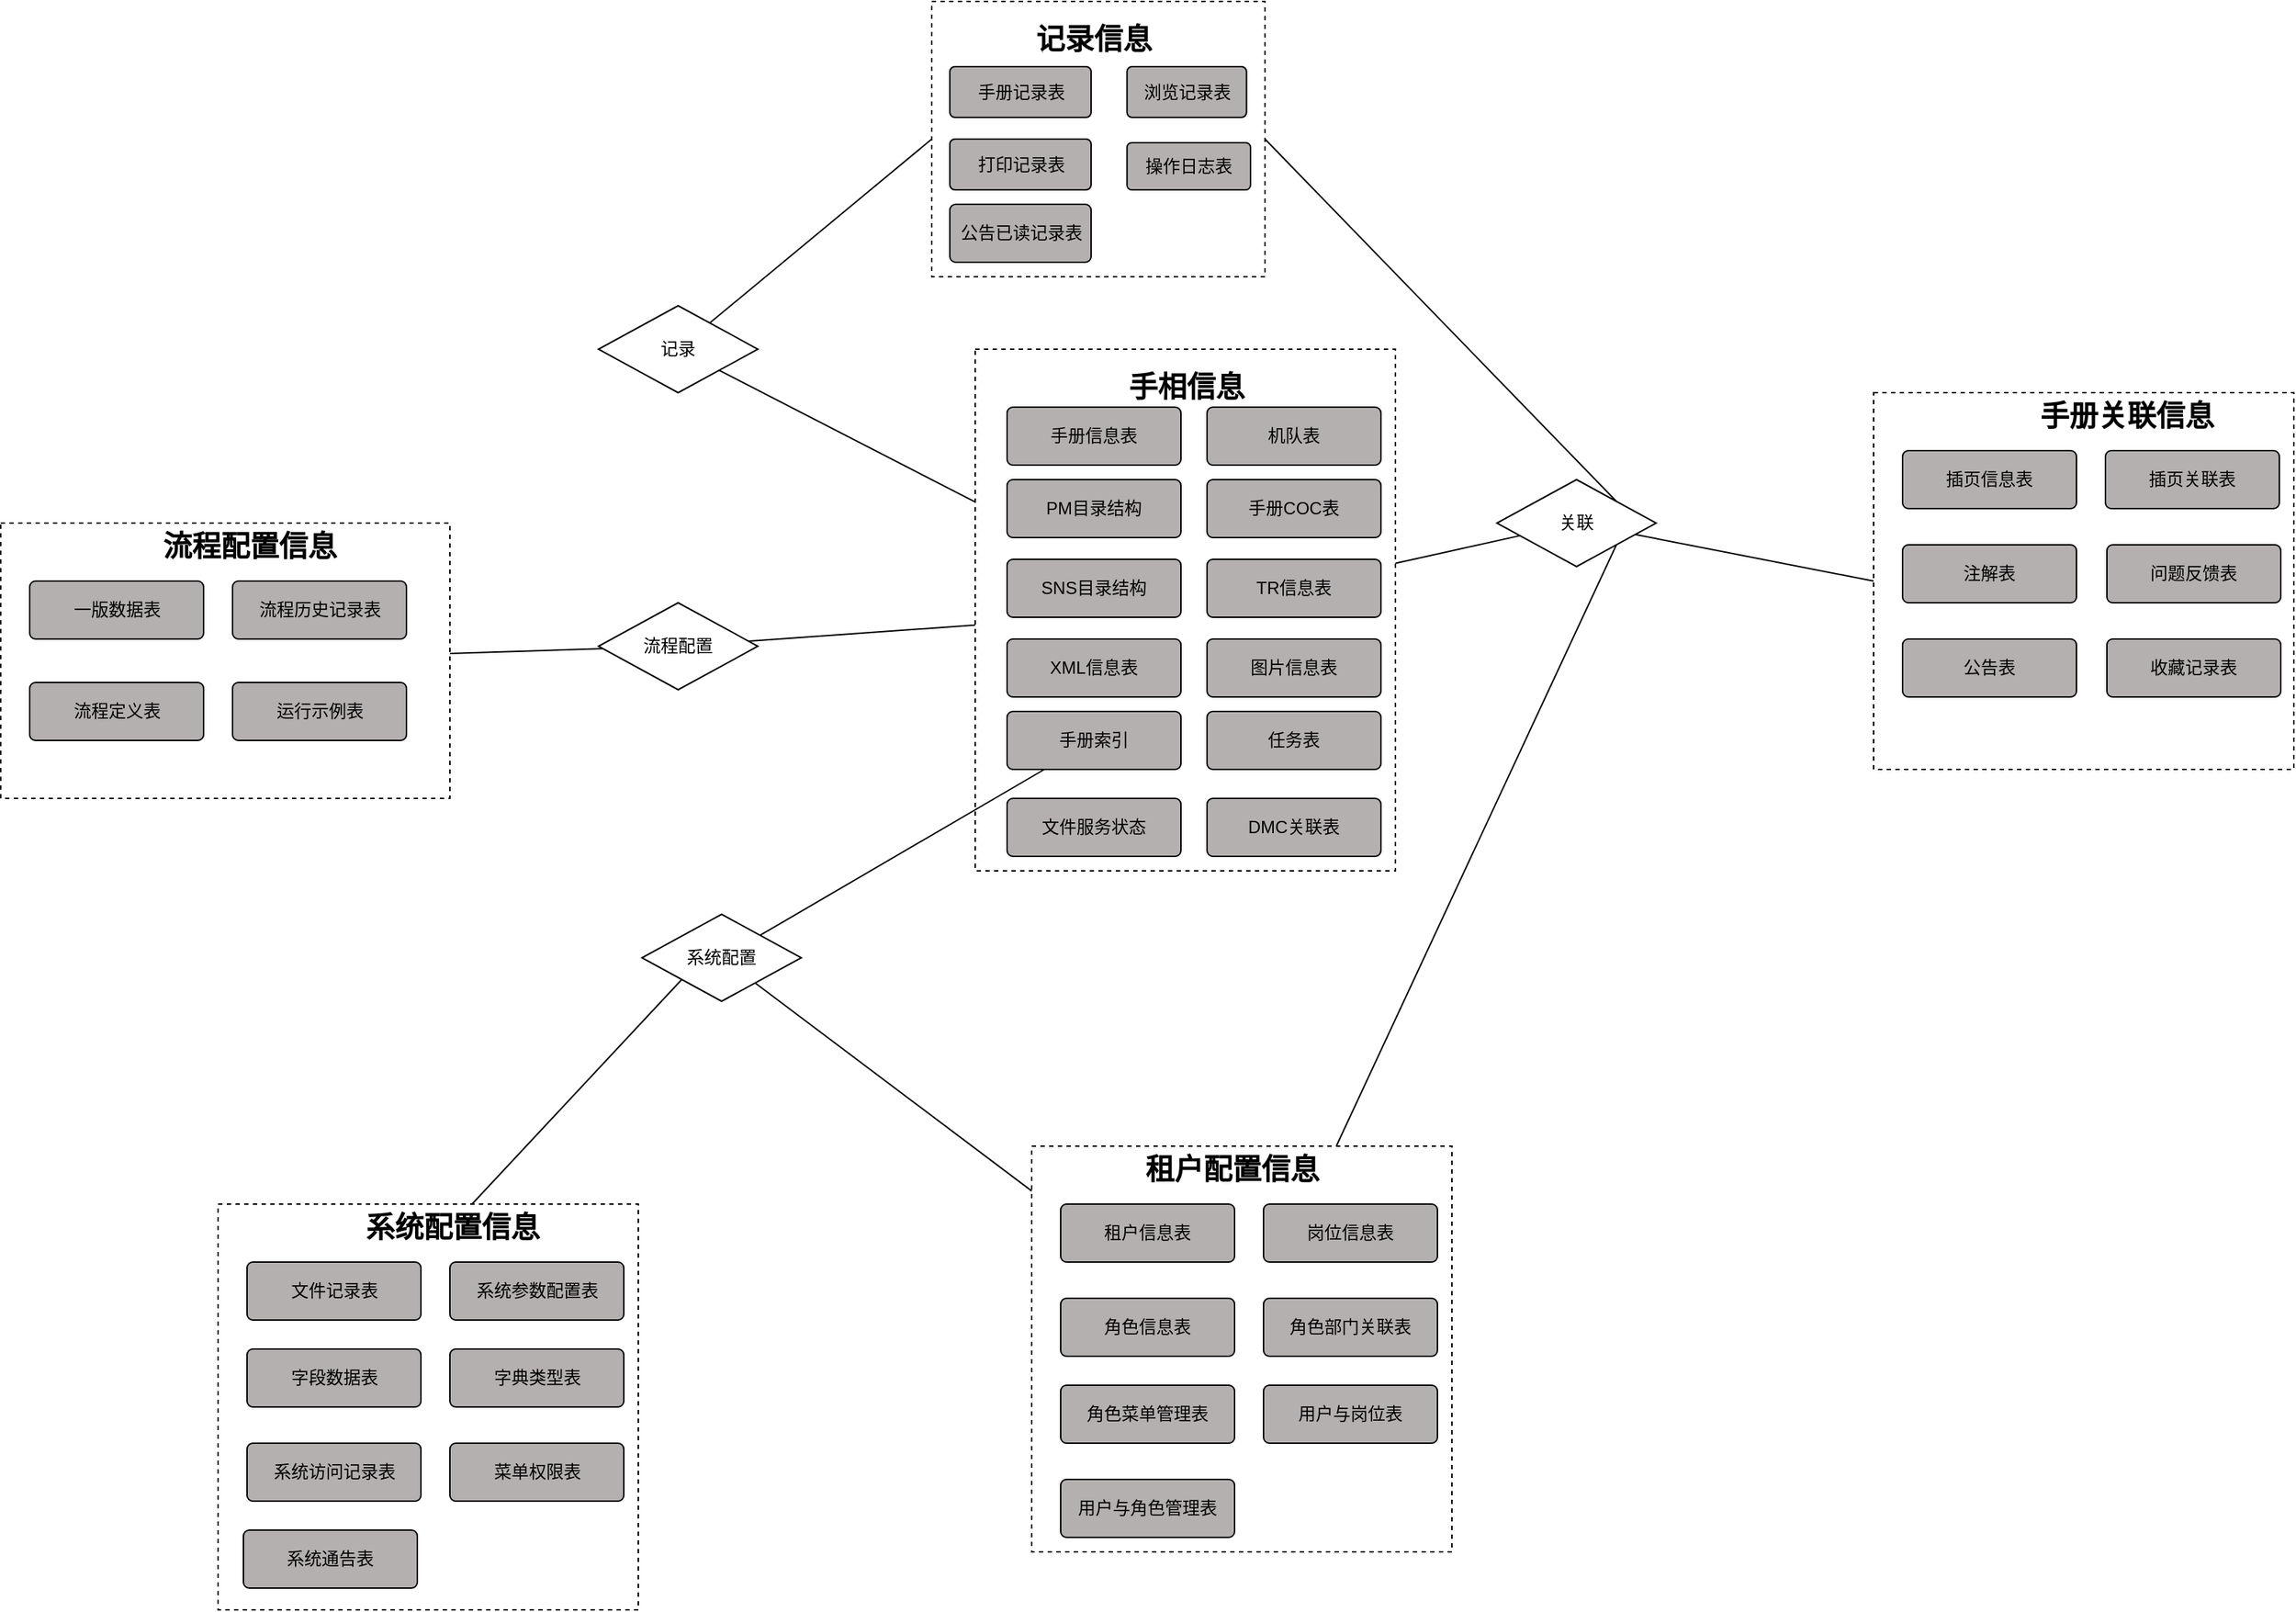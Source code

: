 <mxfile version="20.8.13" type="github">
  <diagram name="第 1 页" id="YD2b2TV1Dep_N7JKMfjo">
    <mxGraphModel dx="1605" dy="1593" grid="1" gridSize="10" guides="1" tooltips="1" connect="1" arrows="1" fold="1" page="1" pageScale="1" pageWidth="827" pageHeight="1169" math="0" shadow="0">
      <root>
        <mxCell id="0" />
        <mxCell id="1" parent="0" />
        <mxCell id="21e_Z7FauKreUBpebRIy-98" style="edgeStyle=none;rounded=0;orthogonalLoop=1;jettySize=auto;html=1;entryX=1;entryY=0;entryDx=0;entryDy=0;endArrow=none;endFill=0;exitX=1;exitY=0.5;exitDx=0;exitDy=0;" edge="1" parent="1" source="21e_Z7FauKreUBpebRIy-69" target="21e_Z7FauKreUBpebRIy-35">
          <mxGeometry relative="1" as="geometry" />
        </mxCell>
        <mxCell id="21e_Z7FauKreUBpebRIy-69" value="" style="rounded=0;whiteSpace=wrap;html=1;dashed=1;" vertex="1" parent="1">
          <mxGeometry x="200" y="-160" width="230" height="190" as="geometry" />
        </mxCell>
        <mxCell id="21e_Z7FauKreUBpebRIy-31" value="" style="rounded=0;whiteSpace=wrap;html=1;dashed=1;" vertex="1" parent="1">
          <mxGeometry x="850" y="110" width="290" height="260" as="geometry" />
        </mxCell>
        <mxCell id="21e_Z7FauKreUBpebRIy-36" style="rounded=0;orthogonalLoop=1;jettySize=auto;html=1;endArrow=none;endFill=0;" edge="1" parent="1" source="21e_Z7FauKreUBpebRIy-29" target="21e_Z7FauKreUBpebRIy-35">
          <mxGeometry relative="1" as="geometry" />
        </mxCell>
        <mxCell id="21e_Z7FauKreUBpebRIy-73" style="edgeStyle=none;rounded=0;orthogonalLoop=1;jettySize=auto;html=1;endArrow=none;endFill=0;" edge="1" parent="1" source="21e_Z7FauKreUBpebRIy-29" target="21e_Z7FauKreUBpebRIy-72">
          <mxGeometry relative="1" as="geometry" />
        </mxCell>
        <mxCell id="21e_Z7FauKreUBpebRIy-29" value="" style="rounded=0;whiteSpace=wrap;html=1;dashed=1;" vertex="1" parent="1">
          <mxGeometry x="230" y="80" width="290" height="360" as="geometry" />
        </mxCell>
        <mxCell id="21e_Z7FauKreUBpebRIy-1" value="手册信息表" style="rounded=1;arcSize=10;whiteSpace=wrap;html=1;align=center;fillColor=#b5b0b0;" vertex="1" parent="1">
          <mxGeometry x="252" y="120" width="120" height="40" as="geometry" />
        </mxCell>
        <mxCell id="21e_Z7FauKreUBpebRIy-2" value="机队表" style="rounded=1;arcSize=10;whiteSpace=wrap;html=1;align=center;fillColor=#b5b0b0;" vertex="1" parent="1">
          <mxGeometry x="390" y="120" width="120" height="40" as="geometry" />
        </mxCell>
        <mxCell id="21e_Z7FauKreUBpebRIy-92" style="edgeStyle=none;rounded=0;orthogonalLoop=1;jettySize=auto;html=1;endArrow=none;endFill=0;" edge="1" parent="1" source="21e_Z7FauKreUBpebRIy-3" target="21e_Z7FauKreUBpebRIy-91">
          <mxGeometry relative="1" as="geometry" />
        </mxCell>
        <mxCell id="21e_Z7FauKreUBpebRIy-3" value="手册索引" style="rounded=1;arcSize=10;whiteSpace=wrap;html=1;align=center;fillColor=#b5b0b0;" vertex="1" parent="1">
          <mxGeometry x="252" y="330" width="120" height="40" as="geometry" />
        </mxCell>
        <mxCell id="21e_Z7FauKreUBpebRIy-4" value="任务表" style="rounded=1;arcSize=10;whiteSpace=wrap;html=1;align=center;fillColor=#b5b0b0;" vertex="1" parent="1">
          <mxGeometry x="390" y="330" width="120" height="40" as="geometry" />
        </mxCell>
        <mxCell id="21e_Z7FauKreUBpebRIy-5" value="TR信息表" style="rounded=1;arcSize=10;whiteSpace=wrap;html=1;align=center;fillColor=#b5b0b0;" vertex="1" parent="1">
          <mxGeometry x="390" y="225" width="120" height="40" as="geometry" />
        </mxCell>
        <mxCell id="21e_Z7FauKreUBpebRIy-6" value="手册COC表" style="rounded=1;arcSize=10;whiteSpace=wrap;html=1;align=center;fillColor=#b5b0b0;" vertex="1" parent="1">
          <mxGeometry x="390" y="170" width="120" height="40" as="geometry" />
        </mxCell>
        <mxCell id="21e_Z7FauKreUBpebRIy-12" value="SNS目录结构" style="rounded=1;arcSize=10;whiteSpace=wrap;html=1;align=center;fillColor=#b5b0b0;" vertex="1" parent="1">
          <mxGeometry x="252" y="225" width="120" height="40" as="geometry" />
        </mxCell>
        <mxCell id="21e_Z7FauKreUBpebRIy-13" value="PM目录结构" style="rounded=1;arcSize=10;whiteSpace=wrap;html=1;align=center;fillColor=#b5b0b0;" vertex="1" parent="1">
          <mxGeometry x="252" y="170" width="120" height="40" as="geometry" />
        </mxCell>
        <mxCell id="21e_Z7FauKreUBpebRIy-16" value="XML信息表" style="rounded=1;arcSize=10;whiteSpace=wrap;html=1;align=center;fillColor=#b5b0b0;" vertex="1" parent="1">
          <mxGeometry x="252" y="280" width="120" height="40" as="geometry" />
        </mxCell>
        <mxCell id="21e_Z7FauKreUBpebRIy-18" value="图片信息表" style="rounded=1;arcSize=10;whiteSpace=wrap;html=1;align=center;fillColor=#b5b0b0;" vertex="1" parent="1">
          <mxGeometry x="390" y="280" width="120" height="40" as="geometry" />
        </mxCell>
        <mxCell id="21e_Z7FauKreUBpebRIy-23" value="插页关联表" style="rounded=1;arcSize=10;whiteSpace=wrap;html=1;align=center;fillColor=#b5b0b0;" vertex="1" parent="1">
          <mxGeometry x="1010" y="150" width="120" height="40" as="geometry" />
        </mxCell>
        <mxCell id="21e_Z7FauKreUBpebRIy-26" value="插页信息表" style="rounded=1;arcSize=10;whiteSpace=wrap;html=1;align=center;fillColor=#b5b0b0;" vertex="1" parent="1">
          <mxGeometry x="870" y="150" width="120" height="40" as="geometry" />
        </mxCell>
        <mxCell id="21e_Z7FauKreUBpebRIy-30" value="手相信息" style="text;html=1;strokeColor=none;fillColor=none;align=center;verticalAlign=middle;whiteSpace=wrap;rounded=0;fontSize=20;fontStyle=1" vertex="1" parent="1">
          <mxGeometry x="323" y="90" width="106" height="30" as="geometry" />
        </mxCell>
        <mxCell id="21e_Z7FauKreUBpebRIy-32" value="手册关联信息" style="text;html=1;strokeColor=none;fillColor=none;align=center;verticalAlign=middle;whiteSpace=wrap;rounded=0;fontSize=20;fontStyle=1" vertex="1" parent="1">
          <mxGeometry x="950" y="110" width="150" height="30" as="geometry" />
        </mxCell>
        <mxCell id="21e_Z7FauKreUBpebRIy-33" value="注解表" style="rounded=1;arcSize=10;whiteSpace=wrap;html=1;align=center;fillColor=#b5b0b0;" vertex="1" parent="1">
          <mxGeometry x="870" y="215" width="120" height="40" as="geometry" />
        </mxCell>
        <mxCell id="21e_Z7FauKreUBpebRIy-34" value="问题反馈表" style="rounded=1;arcSize=10;whiteSpace=wrap;html=1;align=center;fillColor=#b5b0b0;" vertex="1" parent="1">
          <mxGeometry x="1011" y="215" width="120" height="40" as="geometry" />
        </mxCell>
        <mxCell id="21e_Z7FauKreUBpebRIy-37" style="edgeStyle=none;rounded=0;orthogonalLoop=1;jettySize=auto;html=1;entryX=0;entryY=0.5;entryDx=0;entryDy=0;endArrow=none;endFill=0;" edge="1" parent="1" source="21e_Z7FauKreUBpebRIy-35" target="21e_Z7FauKreUBpebRIy-31">
          <mxGeometry relative="1" as="geometry" />
        </mxCell>
        <mxCell id="21e_Z7FauKreUBpebRIy-35" value="关联" style="rhombus;whiteSpace=wrap;html=1;" vertex="1" parent="1">
          <mxGeometry x="590" y="170" width="110" height="60" as="geometry" />
        </mxCell>
        <mxCell id="21e_Z7FauKreUBpebRIy-74" style="edgeStyle=none;rounded=0;orthogonalLoop=1;jettySize=auto;html=1;endArrow=none;endFill=0;exitX=0;exitY=0.5;exitDx=0;exitDy=0;" edge="1" parent="1" source="21e_Z7FauKreUBpebRIy-69" target="21e_Z7FauKreUBpebRIy-72">
          <mxGeometry relative="1" as="geometry" />
        </mxCell>
        <mxCell id="21e_Z7FauKreUBpebRIy-38" value="浏览记录表" style="rounded=1;arcSize=10;whiteSpace=wrap;html=1;align=center;fillColor=#b5b0b0;" vertex="1" parent="1">
          <mxGeometry x="334.75" y="-115" width="82.5" height="35" as="geometry" />
        </mxCell>
        <mxCell id="21e_Z7FauKreUBpebRIy-39" value="手册记录表" style="rounded=1;arcSize=10;whiteSpace=wrap;html=1;align=center;fillColor=#b5b0b0;" vertex="1" parent="1">
          <mxGeometry x="212.5" y="-115" width="97.5" height="35" as="geometry" />
        </mxCell>
        <mxCell id="21e_Z7FauKreUBpebRIy-40" value="打印记录表" style="rounded=1;arcSize=10;whiteSpace=wrap;html=1;align=center;fillColor=#b5b0b0;" vertex="1" parent="1">
          <mxGeometry x="212.5" y="-65" width="97.5" height="35" as="geometry" />
        </mxCell>
        <mxCell id="21e_Z7FauKreUBpebRIy-41" value="" style="rounded=0;whiteSpace=wrap;html=1;dashed=1;" vertex="1" parent="1">
          <mxGeometry x="-292.5" y="670" width="290" height="280" as="geometry" />
        </mxCell>
        <mxCell id="21e_Z7FauKreUBpebRIy-43" value="文件记录表" style="rounded=1;arcSize=10;whiteSpace=wrap;html=1;align=center;fillColor=#b5b0b0;" vertex="1" parent="1">
          <mxGeometry x="-272.5" y="710" width="120" height="40" as="geometry" />
        </mxCell>
        <mxCell id="21e_Z7FauKreUBpebRIy-93" style="edgeStyle=none;rounded=0;orthogonalLoop=1;jettySize=auto;html=1;entryX=0;entryY=1;entryDx=0;entryDy=0;endArrow=none;endFill=0;" edge="1" parent="1" source="21e_Z7FauKreUBpebRIy-44" target="21e_Z7FauKreUBpebRIy-91">
          <mxGeometry relative="1" as="geometry" />
        </mxCell>
        <mxCell id="21e_Z7FauKreUBpebRIy-44" value="系统配置信息" style="text;html=1;strokeColor=none;fillColor=none;align=center;verticalAlign=middle;whiteSpace=wrap;rounded=0;fontSize=20;fontStyle=1" vertex="1" parent="1">
          <mxGeometry x="-192.5" y="670" width="122.5" height="30" as="geometry" />
        </mxCell>
        <mxCell id="21e_Z7FauKreUBpebRIy-97" style="edgeStyle=none;rounded=0;orthogonalLoop=1;jettySize=auto;html=1;entryX=1;entryY=1;entryDx=0;entryDy=0;endArrow=none;endFill=0;" edge="1" parent="1" source="21e_Z7FauKreUBpebRIy-50" target="21e_Z7FauKreUBpebRIy-35">
          <mxGeometry relative="1" as="geometry" />
        </mxCell>
        <mxCell id="21e_Z7FauKreUBpebRIy-50" value="" style="rounded=0;whiteSpace=wrap;html=1;dashed=1;" vertex="1" parent="1">
          <mxGeometry x="269" y="630" width="290" height="280" as="geometry" />
        </mxCell>
        <mxCell id="21e_Z7FauKreUBpebRIy-51" value="岗位信息表" style="rounded=1;arcSize=10;whiteSpace=wrap;html=1;align=center;fillColor=#b5b0b0;" vertex="1" parent="1">
          <mxGeometry x="429" y="670" width="120" height="40" as="geometry" />
        </mxCell>
        <mxCell id="21e_Z7FauKreUBpebRIy-52" value="租户信息表" style="rounded=1;arcSize=10;whiteSpace=wrap;html=1;align=center;fillColor=#b5b0b0;" vertex="1" parent="1">
          <mxGeometry x="289" y="670" width="120" height="40" as="geometry" />
        </mxCell>
        <mxCell id="21e_Z7FauKreUBpebRIy-53" value="租户配置信息" style="text;html=1;strokeColor=none;fillColor=none;align=center;verticalAlign=middle;whiteSpace=wrap;rounded=0;fontStyle=1;fontSize=20;" vertex="1" parent="1">
          <mxGeometry x="342" y="630" width="131" height="30" as="geometry" />
        </mxCell>
        <mxCell id="21e_Z7FauKreUBpebRIy-54" value="角色信息表" style="rounded=1;arcSize=10;whiteSpace=wrap;html=1;align=center;fillColor=#b5b0b0;" vertex="1" parent="1">
          <mxGeometry x="289" y="735" width="120" height="40" as="geometry" />
        </mxCell>
        <mxCell id="21e_Z7FauKreUBpebRIy-103" style="edgeStyle=none;rounded=0;orthogonalLoop=1;jettySize=auto;html=1;endArrow=none;endFill=0;" edge="1" parent="1" source="21e_Z7FauKreUBpebRIy-59" target="21e_Z7FauKreUBpebRIy-102">
          <mxGeometry relative="1" as="geometry" />
        </mxCell>
        <mxCell id="21e_Z7FauKreUBpebRIy-59" value="" style="rounded=0;whiteSpace=wrap;html=1;dashed=1;" vertex="1" parent="1">
          <mxGeometry x="-442.5" y="200" width="310" height="190" as="geometry" />
        </mxCell>
        <mxCell id="21e_Z7FauKreUBpebRIy-61" value="一版数据表" style="rounded=1;arcSize=10;whiteSpace=wrap;html=1;align=center;fillColor=#b5b0b0;" vertex="1" parent="1">
          <mxGeometry x="-422.5" y="240" width="120" height="40" as="geometry" />
        </mxCell>
        <mxCell id="21e_Z7FauKreUBpebRIy-62" value="流程配置信息" style="text;html=1;strokeColor=none;fillColor=none;align=center;verticalAlign=middle;whiteSpace=wrap;rounded=0;fontSize=20;fontStyle=1" vertex="1" parent="1">
          <mxGeometry x="-342.5" y="200" width="142.5" height="30" as="geometry" />
        </mxCell>
        <mxCell id="21e_Z7FauKreUBpebRIy-68" value="文件服务状态" style="rounded=1;arcSize=10;whiteSpace=wrap;html=1;align=center;fillColor=#b5b0b0;" vertex="1" parent="1">
          <mxGeometry x="252" y="390" width="120" height="40" as="geometry" />
        </mxCell>
        <mxCell id="21e_Z7FauKreUBpebRIy-70" value="记录信息" style="text;html=1;strokeColor=none;fillColor=none;align=center;verticalAlign=middle;whiteSpace=wrap;rounded=0;fontSize=20;fontStyle=1" vertex="1" parent="1">
          <mxGeometry x="267" y="-150" width="90" height="30" as="geometry" />
        </mxCell>
        <mxCell id="21e_Z7FauKreUBpebRIy-71" value="操作日志表" style="rounded=1;arcSize=10;whiteSpace=wrap;html=1;align=center;fillColor=#b5b0b0;" vertex="1" parent="1">
          <mxGeometry x="334.75" y="-62.5" width="85.25" height="32.5" as="geometry" />
        </mxCell>
        <mxCell id="21e_Z7FauKreUBpebRIy-72" value="记录" style="rhombus;whiteSpace=wrap;html=1;" vertex="1" parent="1">
          <mxGeometry x="-30" y="50" width="110" height="60" as="geometry" />
        </mxCell>
        <mxCell id="21e_Z7FauKreUBpebRIy-75" value="公告表" style="rounded=1;arcSize=10;whiteSpace=wrap;html=1;align=center;fillColor=#b5b0b0;" vertex="1" parent="1">
          <mxGeometry x="870" y="280" width="120" height="40" as="geometry" />
        </mxCell>
        <mxCell id="21e_Z7FauKreUBpebRIy-76" value="公告已读记录表" style="rounded=1;arcSize=10;whiteSpace=wrap;html=1;align=center;fillColor=#b5b0b0;" vertex="1" parent="1">
          <mxGeometry x="212.5" y="-20" width="97.5" height="40" as="geometry" />
        </mxCell>
        <mxCell id="21e_Z7FauKreUBpebRIy-77" value="收藏记录表" style="rounded=1;arcSize=10;whiteSpace=wrap;html=1;align=center;fillColor=#b5b0b0;" vertex="1" parent="1">
          <mxGeometry x="1011" y="280" width="120" height="40" as="geometry" />
        </mxCell>
        <mxCell id="21e_Z7FauKreUBpebRIy-78" value="DMC关联表" style="rounded=1;arcSize=10;whiteSpace=wrap;html=1;align=center;fillColor=#b5b0b0;" vertex="1" parent="1">
          <mxGeometry x="390" y="390" width="120" height="40" as="geometry" />
        </mxCell>
        <mxCell id="21e_Z7FauKreUBpebRIy-79" value="系统参数配置表" style="rounded=1;arcSize=10;whiteSpace=wrap;html=1;align=center;fillColor=#b5b0b0;" vertex="1" parent="1">
          <mxGeometry x="-132.5" y="710" width="120" height="40" as="geometry" />
        </mxCell>
        <mxCell id="21e_Z7FauKreUBpebRIy-80" value="字段数据表" style="rounded=1;arcSize=10;whiteSpace=wrap;html=1;align=center;fillColor=#b5b0b0;" vertex="1" parent="1">
          <mxGeometry x="-272.5" y="770" width="120" height="40" as="geometry" />
        </mxCell>
        <mxCell id="21e_Z7FauKreUBpebRIy-81" value="字典类型表" style="rounded=1;arcSize=10;whiteSpace=wrap;html=1;align=center;fillColor=#b5b0b0;" vertex="1" parent="1">
          <mxGeometry x="-132.5" y="770" width="120" height="40" as="geometry" />
        </mxCell>
        <mxCell id="21e_Z7FauKreUBpebRIy-82" value="系统访问记录表" style="rounded=1;arcSize=10;whiteSpace=wrap;html=1;align=center;fillColor=#b5b0b0;" vertex="1" parent="1">
          <mxGeometry x="-272.5" y="835" width="120" height="40" as="geometry" />
        </mxCell>
        <mxCell id="21e_Z7FauKreUBpebRIy-83" value="菜单权限表" style="rounded=1;arcSize=10;whiteSpace=wrap;html=1;align=center;fillColor=#b5b0b0;" vertex="1" parent="1">
          <mxGeometry x="-132.5" y="835" width="120" height="40" as="geometry" />
        </mxCell>
        <mxCell id="21e_Z7FauKreUBpebRIy-84" value="系统通告表" style="rounded=1;arcSize=10;whiteSpace=wrap;html=1;align=center;fillColor=#b5b0b0;" vertex="1" parent="1">
          <mxGeometry x="-275" y="895" width="120" height="40" as="geometry" />
        </mxCell>
        <mxCell id="21e_Z7FauKreUBpebRIy-86" value="角色部门关联表" style="rounded=1;arcSize=10;whiteSpace=wrap;html=1;align=center;fillColor=#b5b0b0;" vertex="1" parent="1">
          <mxGeometry x="429" y="735" width="120" height="40" as="geometry" />
        </mxCell>
        <mxCell id="21e_Z7FauKreUBpebRIy-87" value="角色菜单管理表" style="rounded=1;arcSize=10;whiteSpace=wrap;html=1;align=center;fillColor=#b5b0b0;" vertex="1" parent="1">
          <mxGeometry x="289" y="795" width="120" height="40" as="geometry" />
        </mxCell>
        <mxCell id="21e_Z7FauKreUBpebRIy-88" value="用户与岗位表" style="rounded=1;arcSize=10;whiteSpace=wrap;html=1;align=center;fillColor=#b5b0b0;" vertex="1" parent="1">
          <mxGeometry x="429" y="795" width="120" height="40" as="geometry" />
        </mxCell>
        <mxCell id="21e_Z7FauKreUBpebRIy-89" value="用户与角色管理表" style="rounded=1;arcSize=10;whiteSpace=wrap;html=1;align=center;fillColor=#b5b0b0;" vertex="1" parent="1">
          <mxGeometry x="289" y="860" width="120" height="40" as="geometry" />
        </mxCell>
        <mxCell id="21e_Z7FauKreUBpebRIy-94" style="edgeStyle=none;rounded=0;orthogonalLoop=1;jettySize=auto;html=1;endArrow=none;endFill=0;" edge="1" parent="1" source="21e_Z7FauKreUBpebRIy-91" target="21e_Z7FauKreUBpebRIy-50">
          <mxGeometry relative="1" as="geometry" />
        </mxCell>
        <mxCell id="21e_Z7FauKreUBpebRIy-91" value="系统配置" style="rhombus;whiteSpace=wrap;html=1;" vertex="1" parent="1">
          <mxGeometry y="470" width="110" height="60" as="geometry" />
        </mxCell>
        <mxCell id="21e_Z7FauKreUBpebRIy-99" value="流程历史记录表" style="rounded=1;arcSize=10;whiteSpace=wrap;html=1;align=center;fillColor=#b5b0b0;" vertex="1" parent="1">
          <mxGeometry x="-282.5" y="240" width="120" height="40" as="geometry" />
        </mxCell>
        <mxCell id="21e_Z7FauKreUBpebRIy-100" value="流程定义表" style="rounded=1;arcSize=10;whiteSpace=wrap;html=1;align=center;fillColor=#b5b0b0;" vertex="1" parent="1">
          <mxGeometry x="-422.5" y="310" width="120" height="40" as="geometry" />
        </mxCell>
        <mxCell id="21e_Z7FauKreUBpebRIy-101" value="运行示例表" style="rounded=1;arcSize=10;whiteSpace=wrap;html=1;align=center;fillColor=#b5b0b0;" vertex="1" parent="1">
          <mxGeometry x="-282.5" y="310" width="120" height="40" as="geometry" />
        </mxCell>
        <mxCell id="21e_Z7FauKreUBpebRIy-104" style="edgeStyle=none;rounded=0;orthogonalLoop=1;jettySize=auto;html=1;endArrow=none;endFill=0;" edge="1" parent="1" source="21e_Z7FauKreUBpebRIy-102" target="21e_Z7FauKreUBpebRIy-29">
          <mxGeometry relative="1" as="geometry" />
        </mxCell>
        <mxCell id="21e_Z7FauKreUBpebRIy-102" value="流程配置" style="rhombus;whiteSpace=wrap;html=1;" vertex="1" parent="1">
          <mxGeometry x="-30" y="255" width="110" height="60" as="geometry" />
        </mxCell>
      </root>
    </mxGraphModel>
  </diagram>
</mxfile>

